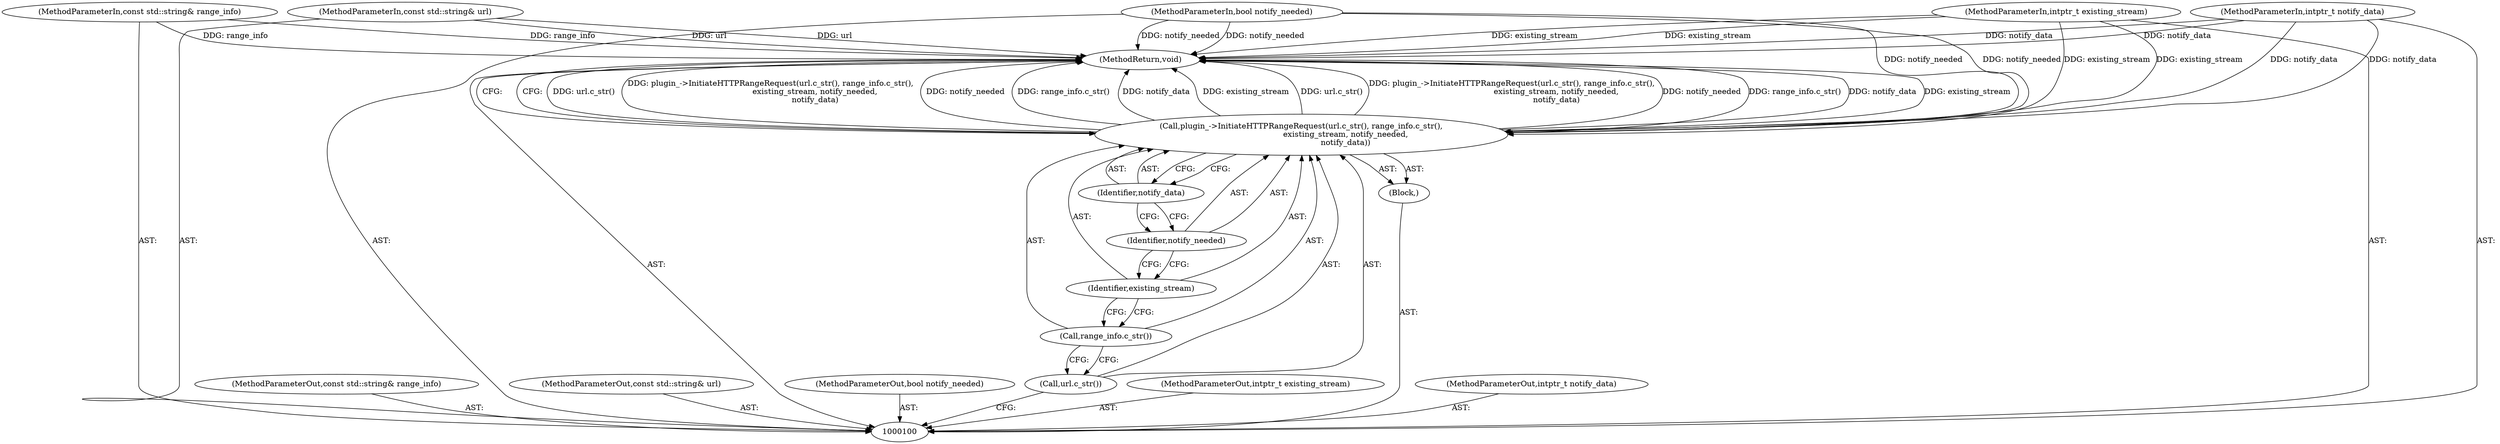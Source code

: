 digraph "1_Chrome_ea3d1d84be3d6f97bf50e76511c9e26af6895533_19" {
"1000113" [label="(MethodReturn,void)"];
"1000102" [label="(MethodParameterIn,const std::string& range_info)"];
"1000134" [label="(MethodParameterOut,const std::string& range_info)"];
"1000101" [label="(MethodParameterIn,const std::string& url)"];
"1000133" [label="(MethodParameterOut,const std::string& url)"];
"1000104" [label="(MethodParameterIn,bool notify_needed)"];
"1000136" [label="(MethodParameterOut,bool notify_needed)"];
"1000103" [label="(MethodParameterIn,intptr_t existing_stream)"];
"1000135" [label="(MethodParameterOut,intptr_t existing_stream)"];
"1000105" [label="(MethodParameterIn,intptr_t notify_data)"];
"1000137" [label="(MethodParameterOut,intptr_t notify_data)"];
"1000106" [label="(Block,)"];
"1000107" [label="(Call,plugin_->InitiateHTTPRangeRequest(url.c_str(), range_info.c_str(),\n                                    existing_stream, notify_needed,\n                                    notify_data))"];
"1000108" [label="(Call,url.c_str())"];
"1000109" [label="(Call,range_info.c_str())"];
"1000110" [label="(Identifier,existing_stream)"];
"1000111" [label="(Identifier,notify_needed)"];
"1000112" [label="(Identifier,notify_data)"];
"1000113" -> "1000100"  [label="AST: "];
"1000113" -> "1000107"  [label="CFG: "];
"1000107" -> "1000113"  [label="DDG: url.c_str()"];
"1000107" -> "1000113"  [label="DDG: plugin_->InitiateHTTPRangeRequest(url.c_str(), range_info.c_str(),\n                                    existing_stream, notify_needed,\n                                    notify_data)"];
"1000107" -> "1000113"  [label="DDG: notify_needed"];
"1000107" -> "1000113"  [label="DDG: range_info.c_str()"];
"1000107" -> "1000113"  [label="DDG: notify_data"];
"1000107" -> "1000113"  [label="DDG: existing_stream"];
"1000104" -> "1000113"  [label="DDG: notify_needed"];
"1000105" -> "1000113"  [label="DDG: notify_data"];
"1000103" -> "1000113"  [label="DDG: existing_stream"];
"1000102" -> "1000113"  [label="DDG: range_info"];
"1000101" -> "1000113"  [label="DDG: url"];
"1000102" -> "1000100"  [label="AST: "];
"1000102" -> "1000113"  [label="DDG: range_info"];
"1000134" -> "1000100"  [label="AST: "];
"1000101" -> "1000100"  [label="AST: "];
"1000101" -> "1000113"  [label="DDG: url"];
"1000133" -> "1000100"  [label="AST: "];
"1000104" -> "1000100"  [label="AST: "];
"1000104" -> "1000113"  [label="DDG: notify_needed"];
"1000104" -> "1000107"  [label="DDG: notify_needed"];
"1000136" -> "1000100"  [label="AST: "];
"1000103" -> "1000100"  [label="AST: "];
"1000103" -> "1000113"  [label="DDG: existing_stream"];
"1000103" -> "1000107"  [label="DDG: existing_stream"];
"1000135" -> "1000100"  [label="AST: "];
"1000105" -> "1000100"  [label="AST: "];
"1000105" -> "1000113"  [label="DDG: notify_data"];
"1000105" -> "1000107"  [label="DDG: notify_data"];
"1000137" -> "1000100"  [label="AST: "];
"1000106" -> "1000100"  [label="AST: "];
"1000107" -> "1000106"  [label="AST: "];
"1000107" -> "1000106"  [label="AST: "];
"1000107" -> "1000112"  [label="CFG: "];
"1000108" -> "1000107"  [label="AST: "];
"1000109" -> "1000107"  [label="AST: "];
"1000110" -> "1000107"  [label="AST: "];
"1000111" -> "1000107"  [label="AST: "];
"1000112" -> "1000107"  [label="AST: "];
"1000113" -> "1000107"  [label="CFG: "];
"1000107" -> "1000113"  [label="DDG: url.c_str()"];
"1000107" -> "1000113"  [label="DDG: plugin_->InitiateHTTPRangeRequest(url.c_str(), range_info.c_str(),\n                                    existing_stream, notify_needed,\n                                    notify_data)"];
"1000107" -> "1000113"  [label="DDG: notify_needed"];
"1000107" -> "1000113"  [label="DDG: range_info.c_str()"];
"1000107" -> "1000113"  [label="DDG: notify_data"];
"1000107" -> "1000113"  [label="DDG: existing_stream"];
"1000103" -> "1000107"  [label="DDG: existing_stream"];
"1000104" -> "1000107"  [label="DDG: notify_needed"];
"1000105" -> "1000107"  [label="DDG: notify_data"];
"1000108" -> "1000107"  [label="AST: "];
"1000108" -> "1000100"  [label="CFG: "];
"1000109" -> "1000108"  [label="CFG: "];
"1000109" -> "1000107"  [label="AST: "];
"1000109" -> "1000108"  [label="CFG: "];
"1000110" -> "1000109"  [label="CFG: "];
"1000110" -> "1000107"  [label="AST: "];
"1000110" -> "1000109"  [label="CFG: "];
"1000111" -> "1000110"  [label="CFG: "];
"1000111" -> "1000107"  [label="AST: "];
"1000111" -> "1000110"  [label="CFG: "];
"1000112" -> "1000111"  [label="CFG: "];
"1000112" -> "1000107"  [label="AST: "];
"1000112" -> "1000111"  [label="CFG: "];
"1000107" -> "1000112"  [label="CFG: "];
}
